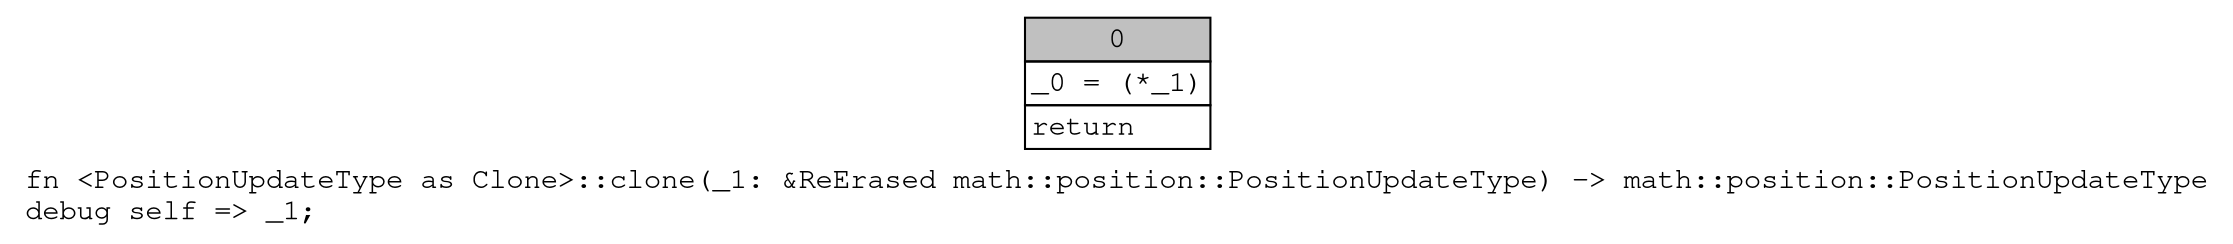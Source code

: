 digraph Mir_0_15156 {
    graph [fontname="Courier, monospace"];
    node [fontname="Courier, monospace"];
    edge [fontname="Courier, monospace"];
    label=<fn &lt;PositionUpdateType as Clone&gt;::clone(_1: &amp;ReErased math::position::PositionUpdateType) -&gt; math::position::PositionUpdateType<br align="left"/>debug self =&gt; _1;<br align="left"/>>;
    bb0__0_15156 [shape="none", label=<<table border="0" cellborder="1" cellspacing="0"><tr><td bgcolor="gray" align="center" colspan="1">0</td></tr><tr><td align="left" balign="left">_0 = (*_1)<br/></td></tr><tr><td align="left">return</td></tr></table>>];
}
